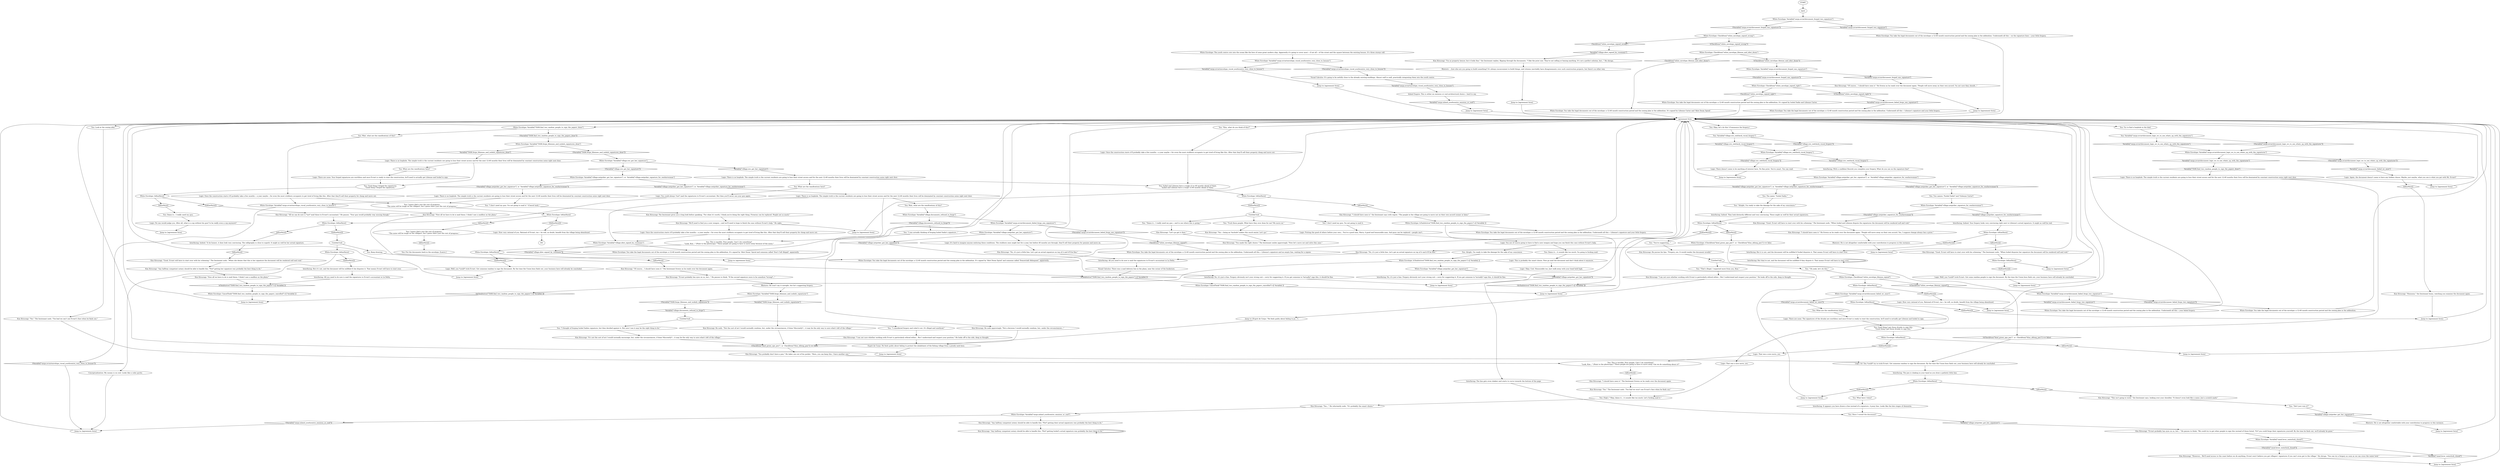 # INVENTORY / DOCUMENTS
# Interaction with the documents Evrart asks you to sign.
# ==================================================
digraph G {
	  0 [label="START"];
	  1 [label="input"];
	  2 [label="Rhetoric: He won't say it outright, but he's suggesting forgery."];
	  3 [label="Rhetoric: He is not altogether comfortable with your contribution to progress in this instance."];
	  4 [label="You: Try to find a loophole in the deal."];
	  5 [label="You: Variable[\"cargo.evrartdocument_logic_wc_to_see_whats_up_with_the_signatures\"]"];
	  6 [label="Variable[\"cargo.evrartdocument_logic_wc_to_see_whats_up_with_the_signatures\"]", shape=diamond];
	  7 [label="!(Variable[\"cargo.evrartdocument_logic_wc_to_see_whats_up_with_the_signatures\"])", shape=diamond];
	  8 [label="Kim Kitsuragi: \"I should have seen it,\" the lieutenant says with regret. \"The people in the village are going to move out on their own accord sooner or later.\""];
	  9 [label="You: What are the ramifications here?"];
	  10 [label="Jump to: [agreement form]"];
	  11 [label="Logic: You are of course going to have to find a new weapon and hope you can finish this case without Evrart's help."];
	  12 [label="You: Wait, what are the ramifications of this?"];
	  13 [label="Jump to: [agreement form]"];
	  14 [label="Jump to: [agreement form]"];
	  15 [label="White Envelope: Variable[\"village.ww_redcheck_viscal_forgery\"]"];
	  16 [label="Variable[\"village.ww_redcheck_viscal_forgery\"]", shape=diamond];
	  17 [label="!(Variable[\"village.ww_redcheck_viscal_forgery\"])", shape=diamond];
	  18 [label="White Envelope: IsKimHere()"];
	  19 [label="IsKimHere()", shape=diamond];
	  20 [label="!(IsKimHere())", shape=diamond];
	  21 [label="Kim Kitsuragi: \"Yes...\" He reluctantly nods. \"It's probably the smart choice.\""];
	  22 [label="Inland Empire: This is either an ominous or cool architectural choice -- hard to say."];
	  23 [label="You: This is terrible. Poor people. Can't I do something?\n\"Look, Kim...\" (Point to the photocopy.) \"These people are going to have to move away because of the noise.\""];
	  24 [label="Kim Kitsuragi: \"I am not sure whether working with Evrart is particularly ethical either... But I understand and respect your position.\" He looks off to the side, deep in thought."];
	  25 [label="Interfacing: All you need to do now is mail the signatures to Evrart's accountant in La Delta."];
	  26 [label="White Envelope: CheckItem(\"white_envelope_lilienne_and_idiot_doom\")"];
	  27 [label="CheckItem(\"white_envelope_lilienne_and_idiot_doom\")", shape=diamond];
	  28 [label="!(CheckItem(\"white_envelope_lilienne_and_idiot_doom\"))", shape=diamond];
	  29 [label="White Envelope: You take the legal documents out of the envelope: a 12-40 month construction period and the zoning plan in the addendum. Underneath all this -- Lilienne's signature and an empty line, waiting for a signee."];
	  30 [label="White Envelope: You take the legal documents out of the envelope: a 12-40 month construction period and the zoning plan in the addendum. Underneath all this -- your failed forgery."];
	  31 [label="Logic: Well, you *could* trick Evrart. Get someone random to sign the document. By the time the Union boss finds out, your business here will already be concluded."];
	  32 [label="Logic: There are none. The signatures of the drunks are worthless and once Evrart is ready to start the construction, he'll need to actually get Lilienne and Isobel to sign."];
	  33 [label="Kim Kitsuragi: \"I should have seen it.\" The lieutenant frowns as he reads over the document again."];
	  34 [label="You: \"Fuck these people. What have they ever done for me? We move on.\""];
	  35 [label="White Envelope: IsKimHere()"];
	  36 [label="IsKimHere()", shape=diamond];
	  37 [label="!(IsKimHere())", shape=diamond];
	  38 [label="Kim Kitsuragi: \"Of course... I should have seen it.\" The lieutenant frowns as he reads over the document again."];
	  39 [label="Logic: How very rational of you. Rational of Evrart, too -- he will, no doubt, benefit from the village being abandoned."];
	  40 [label="White Envelope: Variable[\"cargo.evrartdocument_forged_two_signature\"]"];
	  41 [label="Variable[\"cargo.evrartdocument_forged_two_signature\"]", shape=diamond];
	  42 [label="!(Variable[\"cargo.evrartdocument_forged_two_signature\"])", shape=diamond];
	  43 [label="You: The name: \"Isobel Sadie.\""];
	  44 [label="You: \"Kim, what do you think of this?\""];
	  45 [label="White Envelope: IsKimHere()"];
	  46 [label="IsKimHere()", shape=diamond];
	  47 [label="!(IsKimHere())", shape=diamond];
	  48 [label="Kim Kitsuragi: \"Hmmmm,\" the lieutenant hums, watching you examine the document again."];
	  49 [label="Logic: There is no loophole. The simple truth is the current residents are going to lose their street access and for the next 12-40 months their lives will be dominated by constant construction noise right next door."];
	  50 [label="Interfacing: It appears you have drawn a line instead of a signature. A puny line. Looks like the late stages of dementia."];
	  51 [label="White Envelope: CancelTask(\"TASK.find_two_random_people_to_sign_the_papers_cancelled\")--[[ Variable[ ]]"];
	  52 [label="Kim Kitsuragi: \"However... We'll need access to the coast before we do anything. Evrart won't believe you got villagers' signatures if you can't even get to the village.\" He shrugs. \"You can try a forgery as soon as we can cross the water lock.\""];
	  53 [label="Logic: There is no loophole. The simple truth is the current residents are going to lose their street access and for the next 12-40 months their lives will be dominated by constant construction noise right next door."];
	  54 [label="Logic: How very rational of you. Rational of Evrart, too -- he will, no doubt, benefit from the village being abandoned."];
	  55 [label="Logic: Or! You *could* try to trick Evrart. Get someone random to sign the document. By the time the Union boss finds out, your business here will already be concluded."];
	  56 [label="Jump to: [agreement form]"];
	  57 [label="You: Good thing I forged the signatures.\n\"Good thing I forged the signatures.\""];
	  58 [label="White Envelope: IsKimHere()"];
	  59 [label="IsKimHere()", shape=diamond];
	  60 [label="!(IsKimHere())", shape=diamond];
	  61 [label="You: \"Did I just ruin it?\""];
	  62 [label="Kim Kitsuragi: \"We'll need to find you a new weapon -- and we'll need to hope to finish the case without Evrart's help.\" He sighs."];
	  63 [label="Kim Kitsuragi: \"Good. Evrart will have to start over with his scheming.\" The lieutenant nods. \"When Isobel disputes her signature the document will be rendered null and void.\""];
	  64 [label="White Envelope: IsKimHere()"];
	  65 [label="IsKimHere()", shape=diamond];
	  66 [label="!(IsKimHere())", shape=diamond];
	  67 [label="Untitled hub"];
	  68 [label="Kim Kitsuragi: \"I am not sure whether working with Evrart is particularly ethical either... But I understand and respect your position.\" He looks off to the side, deep in thought."];
	  69 [label="Jump to: [agreement form]"];
	  70 [label="White Envelope: CheckItem(\"white_envelope_signed_wrong\")"];
	  71 [label="CheckItem(\"white_envelope_signed_wrong\")", shape=diamond];
	  72 [label="!(CheckItem(\"white_envelope_signed_wrong\"))", shape=diamond];
	  73 [label="White Envelope: IsKimHere()"];
	  74 [label="IsKimHere()", shape=diamond];
	  75 [label="!(IsKimHere())", shape=diamond];
	  76 [label="Kim Kitsuragi: \"Good. Evrart will have to start over with his scheming.\" The lieutenant nods. \"When she denies that this is her signature the document will be rendered null and void.\""];
	  77 [label="You: Have I ruined the document?"];
	  78 [label="White Envelope: Variable[\"village.netpicker_got_her_signature\"]  or  Variable[\"village.netpicker_signature_for_washerwoman\"]"];
	  79 [label="Variable[\"village.netpicker_got_her_signature\"]  or  Variable[\"village.netpicker_signature_for_washerwoman\"]", shape=diamond];
	  80 [label="!(Variable[\"village.netpicker_got_her_signature\"]  or  Variable[\"village.netpicker_signature_for_washerwoman\"])", shape=diamond];
	  81 [label="You: Two names: *Isobel Sadie* and *Lilienne Carter*."];
	  82 [label="Jump to: [agreement form]"];
	  83 [label="White Envelope: Variable[\"village.netpicker_got_her_signature\"]  or  Variable[\"village.netpicker_signature_for_washerwoman\"]"];
	  84 [label="Variable[\"village.netpicker_got_her_signature\"]  or  Variable[\"village.netpicker_signature_for_washerwoman\"]", shape=diamond];
	  85 [label="!(Variable[\"village.netpicker_got_her_signature\"]  or  Variable[\"village.netpicker_signature_for_washerwoman\"])", shape=diamond];
	  86 [label="White Envelope: Variable[\"TASK.forge_liliennes_and_isobels_signatures\"]"];
	  87 [label="Variable[\"TASK.forge_liliennes_and_isobels_signatures\"]", shape=diamond];
	  88 [label="!(Variable[\"TASK.forge_liliennes_and_isobels_signatures\"])", shape=diamond];
	  89 [label="Kim Kitsuragi: He nods approvingly. \"Not a decision I would normally condone, but, under the circumstances...\""];
	  90 [label="You: I guess that's just the cost of progress.\n\"The noise will be tough on the villagers, but I guess that's just the cost of progress.\""];
	  91 [label="You: Okay, let's do this! (Commence the forgery.)"];
	  92 [label="You: Variable[\"village.ww_redcheck_viscal_forgery\"]"];
	  93 [label="Variable[\"village.ww_redcheck_viscal_forgery\"]", shape=diamond];
	  94 [label="!(Variable[\"village.ww_redcheck_viscal_forgery\"])", shape=diamond];
	  95 [label="agreement form"];
	  96 [label="White Envelope: Variable[\"cargo.evrartdocument_logic_wc_to_see_whats_up_with_the_signatures\"]"];
	  97 [label="Variable[\"cargo.evrartdocument_logic_wc_to_see_whats_up_with_the_signatures\"]", shape=diamond];
	  98 [label="!(Variable[\"cargo.evrartdocument_logic_wc_to_see_whats_up_with_the_signatures\"])", shape=diamond];
	  99 [label="Jump to: [agreement form]"];
	  100 [label="White Envelope: Variable[\"TASK.forge_liliennes_and_isobels_signatures_done\"]"];
	  101 [label="Variable[\"TASK.forge_liliennes_and_isobels_signatures_done\"]", shape=diamond];
	  102 [label="!(Variable[\"TASK.forge_liliennes_and_isobels_signatures_done\"])", shape=diamond];
	  103 [label="Logic: There is no loophole. The simple truth is the current residents are going to lose their street access and for the next 12-40 months their lives will be dominated by constant construction noise right next door."];
	  104 [label="Logic: Putting the good of others before your own... You're a good man, Harry. A good and honourable man. And guns can be replaced -- people can't."];
	  105 [label="Jump to: [agreement form]"];
	  106 [label="Jump to: [agreement form]"];
	  107 [label="You: Alright, I'm ready to take the damage for the sake of my conscience."];
	  108 [label="White Envelope: Variable[\"cargo.evrartenvelope_viscal_youthcentre_very_close_to_houses\"]"];
	  109 [label="Variable[\"cargo.evrartenvelope_viscal_youthcentre_very_close_to_houses\"]", shape=diamond];
	  110 [label="!(Variable[\"cargo.evrartenvelope_viscal_youthcentre_very_close_to_houses\"])", shape=diamond];
	  111 [label="Jump to: [agreement form]"];
	  112 [label="White Envelope: Variable[\"cargo.evrartdocument_forged_one_signature\"]"];
	  113 [label="Variable[\"cargo.evrartdocument_forged_one_signature\"]", shape=diamond];
	  114 [label="!(Variable[\"cargo.evrartdocument_forged_one_signature\"])", shape=diamond];
	  115 [label="White Envelope: You take the legal documents out of the envelope: a 12-40 month construction period and the zoning plan in the addendum. It's signed by Lilienne Carter and 'Idiot Doom Spiral'."];
	  116 [label="Jump to: [agreement form]"];
	  117 [label="You: What are the ramifications here?"];
	  118 [label="Logic: There are none. Your forged signatures are worthless and once Evrart is ready to start the construction, he'll need to actually get Lilienne and Isobel to sign."];
	  119 [label="White Envelope: IsKimHere()"];
	  120 [label="IsKimHere()", shape=diamond];
	  121 [label="!(IsKimHere())", shape=diamond];
	  122 [label="Logic: No one would judge you. After all, what is a cop without his gun? Is he really even a cop anymore?"];
	  123 [label="Interfacing: But it's not, and the document will be nullified if she disputes it. That means Evrart will have to start over."];
	  124 [label="Interfacing: No, it's just a line. Forgery obviously isn't your strong suit -- sorry for suggesting it. If you get someone to *actually* sign this, it should be fine."];
	  125 [label="Rhetoric: ...how else are you going to build something? It's always inconvenient to build things, and citizens inevitably have disagreements over such construction projects, but there's no other way."];
	  126 [label="Logic: This is probably the smart choice. Now go mail the document and don't think about it anymore."];
	  127 [label="Jump to: [agreement form]"];
	  128 [label="White Envelope: Variable[\"village.netpicker_signature_for_washerwoman\"]"];
	  129 [label="Variable[\"village.netpicker_signature_for_washerwoman\"]", shape=diamond];
	  130 [label="!(Variable[\"village.netpicker_signature_for_washerwoman\"])", shape=diamond];
	  131 [label="You: \"I thought of forging Isobel Sadies signature, but then decided against it. But now I see it may be the right thing to do.\""];
	  132 [label="Untitled hub"];
	  133 [label="Esprit de Corps: He feels guilty about failing to protect the inhabitants of the fishing village from a greedy mob boss."];
	  134 [label="White Envelope: You take the legal documents out of the envelope: a 12-40 month construction period and the zoning plan in the addendum. It's signed by 'Idiot Doom Spiral' and someone called 'Domwtclall Abheqoeel', apparently."];
	  135 [label="You: What have I done?"];
	  136 [label="Kim Kitsuragi: \"Any halfway competent notary should be able to handle this. *Not* getting her signature was probably the best thing to do.\""];
	  137 [label="Jump to: [agreement form]"];
	  138 [label="Jump to: [agreement form]"];
	  139 [label="Visual Calculus: There was a mail delivery box in the plaza, near the corner of the bookstore."];
	  140 [label="Kim Kitsuragi: \"Now all we have to do is mail these. I think I saw a mailbox on the plaza.\""];
	  141 [label="White Envelope: CancelTask(\"TASK.find_two_random_people_to_sign_the_papers_cancelled\")--[[ Variable[ ]]"];
	  142 [label="White Envelope: You take the legal documents out of the envelope: a 12-40 month construction period and the zoning plan in the addendum."];
	  143 [label="Interfacing: With a confident flourish you complete your forgery. What do you see on the signature line?"];
	  144 [label="Jump to: [agreement form]"];
	  145 [label="Logic: Once the construction starts it'll probably take a few months -- a year maybe -- for even the most stubborn occupants to get tired of living like this. After that they'll sell their property for cheap and move out."];
	  146 [label="Logic: Well, you *could* trick Evrart. Get some random people to sign the document. By the time the Union boss finds out, your business here will already be concluded."];
	  147 [label="Kim Kitsuragi: \"Yes -- being an *asshole* makes this much easier. Let's go.\""];
	  148 [label="Interfacing: Indeed. Your forgery looks very convincing right next to Lilienne's actual signature. It might as well be real."];
	  149 [label="Kim Kitsuragi: He purses his lips. \"Forgery, yes. It would render the document invalid.\""];
	  150 [label="Kim Kitsuragi: \"You probably don't have a pen.\" He takes one out of his pocket. \"Here, you can keep this. I have another one.\""];
	  151 [label="You: \"Oh yeah, let's do this.\""];
	  152 [label="White Envelope: You take the legal documents out of the envelope: a 12-40 month construction period and the zoning plan in the addendum. It's signed by Isobel Sadie and Lilienne Carter."];
	  153 [label="White Envelope: Variable[\"cargo.evrartdocument_failed_forge_two_signature\"]"];
	  154 [label="Variable[\"cargo.evrartdocument_failed_forge_two_signature\"]", shape=diamond];
	  155 [label="!(Variable[\"cargo.evrartdocument_failed_forge_two_signature\"])", shape=diamond];
	  156 [label="Logic: There is no loophole. The simple truth is the current residents are going to lose their street access and for the next 12-40 months their lives will be dominated by constant construction noise right next door."];
	  157 [label="You: Good thing I got those drunks to sign this.\n\"Good thing I got those drunks to sign this.\""];
	  158 [label="Logic: That was a nice move, yes."];
	  159 [label="You: Isobel and Lilienne have a rough 12 to 40 months ahead of them.\n\"Isobel and Lilienne have a rough 12-40 months ahead of them.\""];
	  160 [label="Jump to: [agreement form]"];
	  161 [label="Interfacing: But it is not, and the document will be nullified if Isobel disputes it. That means Evrart will have to start over."];
	  162 [label="Kim Kitsuragi: \"Evrart probably has eyes on us, but...\" He pauses to think. \"If the second signature were to be somehow *wrong*...\""];
	  163 [label="You: \"That's illegal. I expected more from you, Kim.\""];
	  164 [label="White Envelope: IsKimHere()"];
	  165 [label="IsKimHere()", shape=diamond];
	  166 [label="!(IsKimHere())", shape=diamond];
	  167 [label="White Envelope: You take the legal documents out of the envelope: a 12-40 month construction period and the zoning plan in the addendum. Underneath all this -- on the signature lines -- your little forgery."];
	  168 [label="White Envelope: You take the legal documents out of the envelope: a 12-40 month construction period and the zoning plan in the addendum. Underneath all this -- Lilienne's signature and your little forgery."];
	  169 [label="Visual Calculus: It's going to be awfully close to the already existing buildings. Almost wall to wall, practically integrating them into the youth centre."];
	  170 [label="Logic: Again, the document doesn't seem to have any hidden clause. Maybe, just maybe, what you see is what you get with Mr. Evrart?"];
	  171 [label="White Envelope: Variable[\"village.ww_got_her_signature\"]"];
	  172 [label="Variable[\"village.ww_got_her_signature\"]", shape=diamond];
	  173 [label="!(Variable[\"village.ww_got_her_signature\"])", shape=diamond];
	  174 [label="Logic: There is no loophole. The simple truth is the current residents are going to lose their street access and for the next 12-40 months their lives will be dominated by constant construction noise right next door."];
	  175 [label="Untitled hub"];
	  176 [label="Kim Kitsuragi: The lieutenant gives you a long look before speaking. \"For what it's worth, I think you're doing the right thing. Firearms can be replaced. People not so much.\""];
	  177 [label="Kim Kitsuragi: \"Let's go get it then.\""];
	  178 [label="Kim Kitsuragi: \"This isn't going to work,\" the lieutenant says, looking over your shoulder. \"It doesn't even look like a name. Just a scratch mark.\""];
	  179 [label="You: Damn it... it sounds like too much. I'm going to fucking mail."];
	  180 [label="Jump to: [Esprit de Corps: \"He feels guilty about failing to pr...\"]"];
	  181 [label="White Envelope: Variable[\"canal.lever_waterlock_closed\"]"];
	  182 [label="Variable[\"canal.lever_waterlock_closed\"]", shape=diamond];
	  183 [label="!(Variable[\"canal.lever_waterlock_closed\"])", shape=diamond];
	  184 [label="White Envelope: IsKimHere()"];
	  185 [label="IsKimHere()", shape=diamond];
	  186 [label="!(IsKimHere())", shape=diamond];
	  187 [label="You: \"I considered forgery and ruled it out. It's illegal and unethical.\""];
	  188 [label="White Envelope: CheckItem(\"white_envelope_signed_right\")"];
	  189 [label="CheckItem(\"white_envelope_signed_right\")", shape=diamond];
	  190 [label="!(CheckItem(\"white_envelope_signed_right\"))", shape=diamond];
	  191 [label="You: Look at the zoning plan."];
	  192 [label="White Envelope: The youth centre cuts into the ocean like the bow of some great modern ship. Apparently it's going to cover most -- if not all -- of the street and the square between the existing houses. It's three storeys tall."];
	  193 [label="Kim Kitsuragi: \"Yes.\" The lieutenant nods. \"Too bad we can't see Evrart's face when he finds out.\""];
	  194 [label="Jump to: [agreement form]"];
	  195 [label="You: This is terrible. Poor people. Can't I do something?\n\"Look, Kim...\" (Point to the photocopy.) \"These people are going to have to move away. Can we do something about it?\""];
	  196 [label="White Envelope: Variable[\"cargo.evrartenvelope_viscal_youthcentre_very_close_to_houses\"]"];
	  197 [label="Variable[\"cargo.evrartenvelope_viscal_youthcentre_very_close_to_houses\"]", shape=diamond];
	  198 [label="!(Variable[\"cargo.evrartenvelope_viscal_youthcentre_very_close_to_houses\"])", shape=diamond];
	  199 [label="Kim Kitsuragi: \"Now all we have to do is mail these. I think I saw a mailbox on the plaza.\""];
	  200 [label="Kim Kitsuragi: \"Any halfway competent notary should be able to handle this. *Not* getting Isobel's actual signature was probably the best thing to do.\""];
	  201 [label="White Envelope: IsKimHere()"];
	  202 [label="IsKimHere()", shape=diamond];
	  203 [label="!(IsKimHere())", shape=diamond];
	  204 [label="Jump to: [agreement form]"];
	  205 [label="Kim Kitsuragi: \"You made the right choice.\" The lieutenant smiles approvingly. \"Now let's move out and solve this case.\""];
	  206 [label="Interfacing: Indeed. They look distinctly different and very convincing. These might as well be their actual signatures."];
	  207 [label="Kim Kitsuragi: \"Good. Evrart will have to start over with his scheming.\" The lieutenant nods. \"When Isobel and Lilienne dispute the signatures the document will be rendered null and void.\""];
	  208 [label="White Envelope: (CheckItem(\"kind_green_ape_pen\")  or  CheckItem(\"blue_oblong_pen\")) == false"];
	  209 [label="(CheckItem(\"kind_green_ape_pen\")  or  CheckItem(\"blue_oblong_pen\")) == false", shape=diamond];
	  210 [label="!((CheckItem(\"kind_green_ape_pen\")  or  CheckItem(\"blue_oblong_pen\")) == false)", shape=diamond];
	  211 [label="Kim Kitsuragi: \"No, it's just a little line. Let's get an actual signature on top of it and it'll be fine.\""];
	  212 [label="Rhetoric: He is not altogether comfortable with your contribution to progress in this instance."];
	  213 [label="Jump to: [agreement form]"];
	  214 [label="Interfacing: The pen is shaking in your hand as you draw a pathetic little line."];
	  215 [label="Logic: There doesn't seem to be anything of interest here. No fine print. You're smart. You can read."];
	  216 [label="You: What are the ramifications here?"];
	  217 [label="Jump to: [agreement form]"];
	  218 [label="You: (Sigh.) \"Okay, damn it... it sounds like too much. Let's fucking mail it.\""];
	  219 [label="Logic: Once the construction starts it'll probably take a few months -- a year maybe -- for even the most stubborn occupants to get tired of living like this. After that they'll sell their property for cheap and move out."];
	  220 [label="White Envelope: Variable[\"village.documents_refused_to_forge\"]"];
	  221 [label="Variable[\"village.documents_refused_to_forge\"]", shape=diamond];
	  222 [label="!(Variable[\"village.documents_refused_to_forge\"])", shape=diamond];
	  223 [label="White Envelope: Variable[\"cargo.evrartdocument_failed_forge_one_signature\"]"];
	  224 [label="Variable[\"cargo.evrartdocument_failed_forge_one_signature\"]", shape=diamond];
	  225 [label="!(Variable[\"cargo.evrartdocument_failed_forge_one_signature\"])", shape=diamond];
	  226 [label="White Envelope: Variable[\"village.netpicker_got_her_signature\"]"];
	  227 [label="Variable[\"village.netpicker_got_her_signature\"]", shape=diamond];
	  228 [label="!(Variable[\"village.netpicker_got_her_signature\"])", shape=diamond];
	  229 [label="Logic: It's hard to imagine anyone enduring these conditions. The stubborn ones might last for a year, but before 40 months are through, they'll sell their property for pennies and move on."];
	  230 [label="Untitled hub"];
	  231 [label="Interfacing: Indeed. To be honest, it does look very convincing. The calligraphy is close to superb. It might as well be her actual signature."];
	  232 [label="You: \"Alright, I'm ready to take the damage for the sake of my conscience.\""];
	  233 [label="Jump to: [agreement form]"];
	  234 [label="White Envelope: Variable[\"cargo.inland_youthcentre_omnious_or_cool\"]"];
	  235 [label="Variable[\"cargo.inland_youthcentre_omnious_or_cool\"]", shape=diamond];
	  236 [label="!(Variable[\"cargo.inland_youthcentre_omnious_or_cool\"])", shape=diamond];
	  237 [label="Kim Kitsuragi: \"Any halfway competent notary should be able to handle this. *Not* getting their actual signatures was probably the best thing to do.\""];
	  238 [label="Kim Kitsuragi: \"I should have seen it.\" He frowns as he reads over the document again. \"People will move away on their own accord. Yes, I suppose change always has a price.\""];
	  239 [label="You: I guess that's just the cost of progress.\n\"The noise will be tough on the villagers, but I guess that's just the cost of progress.\""];
	  240 [label="White Envelope: Variable[\"village.idiot_signed_by_rosemary\"]"];
	  241 [label="Variable[\"village.idiot_signed_by_rosemary\"]", shape=diamond];
	  242 [label="!(Variable[\"village.idiot_signed_by_rosemary\"])", shape=diamond];
	  243 [label="White Envelope: You take the legal documents out of the envelope: a 12-40 month construction period and the zoning plan in the addendum. It's signed by 'Idiot Doom' Spiral and someone called 'Don't Call Abigail', apparently."];
	  244 [label="Kim Kitsuragi: \"I'm no property lawyer, but it looks fine,\" the lieutenant replies, flipping through the documents. \"I like the print size. They're not selling or leasing anything. It's not a perfect solution, but...\" He shrugs."];
	  245 [label="Logic: Once the construction starts it'll probably take a few months -- a year maybe -- for even the most stubborn occupants to get tired of living like this. After that they'll sell their property cheap and move out."];
	  246 [label="Logic: You could always *not* mail the signatures to Evrart's accountant. But then you'll never see your gun again."];
	  247 [label="Kim Kitsuragi: \"No, it's just a little line. Let's get an actual signature on top of it and it'll be fine.\""];
	  248 [label="Interfacing: The line gets even shakier and starts to curve towards the bottom of the page."];
	  249 [label="Jump to: [agreement form]"];
	  250 [label="Interfacing: All you need to do now is mail the signatures to Evrart's accountant in La Delta."];
	  251 [label="Interfacing: But they're not, and the document will be nullified if they dispute it. That means Evrart will have to start over."];
	  252 [label="You: \"You're suggesting...\""];
	  253 [label="You: \"I was actually thinking of forging Isobel Sadie's signature...\""];
	  254 [label="Kim Kitsuragi: He nods. \"Not the sort of act I would normally condone, but, under the circumstances, if done *discreetly*... it may be the only way to save what's left of the village.\""];
	  255 [label="Kim Kitsuragi: \"It's not the sort of act I would normally encourage, but, under the circumstances, if done *discreetly*... it may be the only way to save what's left of the village.\""];
	  256 [label="White Envelope: CheckItem(\"white_envelope_lilienne_signed\")"];
	  257 [label="CheckItem(\"white_envelope_lilienne_signed\")", shape=diamond];
	  258 [label="!(CheckItem(\"white_envelope_lilienne_signed\"))", shape=diamond];
	  259 [label="White Envelope: IsKimHere()"];
	  260 [label="IsKimHere()", shape=diamond];
	  261 [label="!(IsKimHere())", shape=diamond];
	  262 [label="White Envelope: Variable[\"cargo.evrartdocument_failed_wc_once\"]"];
	  263 [label="Variable[\"cargo.evrartdocument_failed_wc_once\"]", shape=diamond];
	  264 [label="!(Variable[\"cargo.evrartdocument_failed_wc_once\"])", shape=diamond];
	  265 [label="White Envelope: IsKimHere()"];
	  266 [label="IsKimHere()", shape=diamond];
	  267 [label="!(IsKimHere())", shape=diamond];
	  268 [label="Logic: That was a nice move, yes."];
	  269 [label="Kim Kitsuragi: \"All we can do now is *not* mail these to Evrart's accountant.\" He pauses. \"Your gun would probably stay missing though.\""];
	  270 [label="White Envelope: IsTaskActive(\"TASK.find_two_random_people_to_sign_the_papers\")--[[ Variable[ ]]"];
	  271 [label="IsTaskActive(\"TASK.find_two_random_people_to_sign_the_papers\")--[[ Variable[ ]]", shape=diamond];
	  272 [label="!(IsTaskActive(\"TASK.find_two_random_people_to_sign_the_papers\")--[[ Variable[ ]])", shape=diamond];
	  273 [label="White Envelope: You take the legal documents out of the envelope: a 12-40 month construction period and the zoning plan in the addendum. Underneath all this -- Lilienne's signature and your little forgery."];
	  274 [label="Kim Kitsuragi: \"Of course... I should have seen it.\" He frowns as he reads over the document again. \"People will move away on their own accord. I'm not sure they should...\""];
	  275 [label="You: Put the documents back in the envelope. [Leave.]"];
	  276 [label="White Envelope: Variable[\"TASK.find_two_random_people_to_sign_the_papers_done\"]"];
	  277 [label="Variable[\"TASK.find_two_random_people_to_sign_the_papers_done\"]", shape=diamond];
	  278 [label="!(Variable[\"TASK.find_two_random_people_to_sign_the_papers_done\"])", shape=diamond];
	  279 [label="You: Wait, what are the ramifications of this?"];
	  280 [label="You: \"I don't need my gun. I'm not going to mail it.\" (Cancel task.)"];
	  281 [label="You: \"Damn it... I really need my gun -- and to see where this is going.\""];
	  282 [label="You: I don't need my gun. I'm not going to mail it."];
	  283 [label="White Envelope: IsKimHere()"];
	  284 [label="IsKimHere()", shape=diamond];
	  285 [label="!(IsKimHere())", shape=diamond];
	  286 [label="Conceptualization: My money is on cool. Looks like a cubic pyrite."];
	  287 [label="Jump to: [agreement form]"];
	  288 [label="Logic: Okay. Cool. Honourable too. Just walk away with your head held high."];
	  289 [label="White Envelope: IsTaskActive(\"TASK.find_two_random_people_to_sign_the_papers\")--[[ Variable[ ]]"];
	  290 [label="IsTaskActive(\"TASK.find_two_random_people_to_sign_the_papers\")--[[ Variable[ ]]", shape=diamond];
	  291 [label="!(IsTaskActive(\"TASK.find_two_random_people_to_sign_the_papers\")--[[ Variable[ ]])", shape=diamond];
	  292 [label="White Envelope: Variable[\"village.netpicker_got_her_signature\"]"];
	  293 [label="Variable[\"village.netpicker_got_her_signature\"]", shape=diamond];
	  294 [label="!(Variable[\"village.netpicker_got_her_signature\"])", shape=diamond];
	  295 [label="Interfacing: No, it's just a line. Forgery obviously isn't your strong suit -- sorry for suggesting it. If you get someone to *actually* sign this, it should be fine."];
	  296 [label="Kim Kitsuragi: \"Evrart probably has eyes on us, but...\" He pauses to think. \"We could try to get other people to sign this instead of those listed. *Or* you could forge their signatures yourself. By the time he finds out, we'll already be gone.\""];
	  297 [label="Kim Kitsuragi: \"Yes.\" The lieutenant nods. \"Too bad we won't see Evrart's face when he finds out.\""];
	  298 [label="You: Damn it... I really need my gun."];
	  299 [label="You: Keep drawing."];
	  300 [label="Jump to: [agreement form]"];
	  0 -> 1
	  1 -> 40
	  2 -> 86
	  3 -> 127
	  4 -> 5
	  5 -> 6
	  5 -> 7
	  6 -> 96
	  7 -> 96
	  8 -> 270
	  9 -> 246
	  10 -> 95
	  11 -> 107
	  11 -> 179
	  12 -> 220
	  13 -> 95
	  14 -> 95
	  15 -> 16
	  15 -> 17
	  16 -> 143
	  17 -> 215
	  18 -> 19
	  18 -> 20
	  19 -> 8
	  20 -> 230
	  21 -> 234
	  22 -> 235
	  23 -> 64
	  24 -> 180
	  25 -> 290
	  26 -> 27
	  26 -> 28
	  27 -> 115
	  28 -> 112
	  29 -> 95
	  30 -> 95
	  31 -> 13
	  32 -> 157
	  33 -> 297
	  34 -> 147
	  35 -> 36
	  35 -> 37
	  36 -> 208
	  37 -> 252
	  38 -> 162
	  39 -> 160
	  40 -> 41
	  40 -> 42
	  41 -> 167
	  42 -> 70
	  43 -> 232
	  44 -> 245
	  45 -> 46
	  45 -> 47
	  46 -> 194
	  47 -> 158
	  48 -> 144
	  49 -> 280
	  49 -> 90
	  49 -> 196
	  50 -> 77
	  51 -> 138
	  52 -> 82
	  53 -> 240
	  53 -> 12
	  53 -> 23
	  54 -> 301
	  55 -> 214
	  56 -> 95
	  57 -> 73
	  58 -> 59
	  58 -> 60
	  59 -> 178
	  60 -> 300
	  60 -> 135
	  61 -> 293
	  62 -> 233
	  62 -> 219
	  63 -> 201
	  64 -> 65
	  64 -> 66
	  65 -> 38
	  66 -> 31
	  67 -> 131
	  67 -> 187
	  68 -> 133
	  69 -> 95
	  70 -> 72
	  70 -> 71
	  71 -> 241
	  72 -> 26
	  73 -> 74
	  73 -> 75
	  74 -> 298
	  75 -> 269
	  76 -> 136
	  77 -> 227
	  78 -> 80
	  78 -> 79
	  79 -> 43
	  80 -> 81
	  81 -> 128
	  82 -> 95
	  83 -> 84
	  83 -> 85
	  84 -> 53
	  85 -> 49
	  86 -> 88
	  86 -> 87
	  87 -> 254
	  88 -> 221
	  89 -> 209
	  90 -> 164
	  91 -> 92
	  92 -> 93
	  92 -> 94
	  93 -> 15
	  94 -> 15
	  95 -> 4
	  95 -> 44
	  95 -> 276
	  95 -> 91
	  95 -> 191
	  96 -> 97
	  96 -> 98
	  97 -> 277
	  98 -> 263
	  99 -> 95
	  100 -> 101
	  100 -> 102
	  101 -> 174
	  102 -> 171
	  103 -> 9
	  103 -> 159
	  104 -> 11
	  105 -> 95
	  106 -> 95
	  107 -> 289
	  108 -> 109
	  108 -> 110
	  109 -> 111
	  110 -> 169
	  111 -> 95
	  112 -> 113
	  112 -> 114
	  113 -> 274
	  114 -> 188
	  115 -> 95
	  116 -> 95
	  117 -> 118
	  118 -> 57
	  119 -> 120
	  119 -> 121
	  120 -> 231
	  121 -> 175
	  122 -> 10
	  123 -> 25
	  124 -> 105
	  125 -> 116
	  126 -> 288
	  127 -> 95
	  128 -> 129
	  128 -> 130
	  129 -> 148
	  130 -> 207
	  131 -> 255
	  132 -> 163
	  132 -> 151
	  133 -> 137
	  134 -> 95
	  135 -> 50
	  136 -> 140
	  137 -> 95
	  138 -> 95
	  139 -> 271
	  140 -> 290
	  141 -> 69
	  142 -> 95
	  143 -> 78
	  144 -> 95
	  145 -> 90
	  145 -> 196
	  146 -> 56
	  147 -> 205
	  148 -> 184
	  149 -> 132
	  150 -> 55
	  151 -> 256
	  152 -> 95
	  153 -> 154
	  153 -> 155
	  154 -> 30
	  155 -> 142
	  156 -> 217
	  156 -> 157
	  157 -> 45
	  158 -> 195
	  159 -> 18
	  160 -> 95
	  161 -> 251
	  162 -> 2
	  163 -> 24
	  164 -> 165
	  164 -> 166
	  165 -> 239
	  166 -> 54
	  167 -> 95
	  168 -> 95
	  169 -> 197
	  170 -> 266
	  171 -> 172
	  171 -> 173
	  172 -> 103
	  173 -> 83
	  174 -> 57
	  174 -> 117
	  175 -> 283
	  175 -> 299
	  176 -> 62
	  177 -> 205
	  178 -> 61
	  179 -> 126
	  180 -> 133
	  181 -> 182
	  181 -> 183
	  182 -> 82
	  183 -> 52
	  184 -> 185
	  184 -> 186
	  185 -> 63
	  186 -> 161
	  187 -> 68
	  188 -> 189
	  188 -> 190
	  189 -> 152
	  190 -> 224
	  191 -> 193
	  192 -> 108
	  193 -> 195
	  194 -> 95
	  195 -> 202
	  196 -> 198
	  196 -> 199
	  197 -> 22
	  198 -> 106
	  199 -> 271
	  200 -> 200
	  201 -> 203
	  201 -> 204
	  202 -> 33
	  203 -> 146
	  204 -> 95
	  206 -> 35
	  207 -> 238
	  208 -> 210
	  208 -> 211
	  209 -> 150
	  210 -> 55
	  211 -> 250
	  212 -> 14
	  213 -> 95
	  214 -> 58
	  215 -> 99
	  216 -> 32
	  217 -> 95
	  218 -> 21
	  219 -> 240
	  219 -> 23
	  220 -> 222
	  220 -> 223
	  221 -> 67
	  222 -> 253
	  223 -> 225
	  223 -> 226
	  224 -> 168
	  225 -> 257
	  226 -> 228
	  226 -> 229
	  227 -> 296
	  228 -> 124
	  229 -> 247
	  230 -> 281
	  230 -> 282
	  230 -> 34
	  231 -> 284
	  232 -> 206
	  233 -> 95
	  234 -> 236
	  234 -> 237
	  235 -> 287
	  236 -> 106
	  237 -> 200
	  238 -> 3
	  239 -> 260
	  240 -> 242
	  240 -> 243
	  241 -> 244
	  242 -> 134
	  243 -> 95
	  244 -> 125
	  245 -> 159
	  246 -> 119
	  247 -> 250
	  248 -> 77
	  249 -> 95
	  250 -> 139
	  251 -> 251
	  252 -> 149
	  253 -> 89
	  254 -> 209
	  255 -> 209
	  256 -> 258
	  256 -> 259
	  257 -> 29
	  258 -> 153
	  259 -> 261
	  259 -> 262
	  260 -> 275
	  261 -> 39
	  262 -> 264
	  262 -> 265
	  263 -> 170
	  264 -> 216
	  265 -> 267
	  265 -> 268
	  266 -> 48
	  267 -> 144
	  268 -> 218
	  269 -> 119
	  270 -> 272
	  270 -> 273
	  271 -> 51
	  272 -> 138
	  273 -> 95
	  274 -> 213
	  276 -> 278
	  276 -> 279
	  277 -> 156
	  278 -> 100
	  279 -> 145
	  280 -> 176
	  281 -> 177
	  282 -> 104
	  283 -> 285
	  283 -> 286
	  284 -> 76
	  285 -> 123
	  286 -> 106
	  287 -> 95
	  289 -> 291
	  289 -> 292
	  290 -> 141
	  291 -> 69
	  292 -> 294
	  292 -> 295
	  293 -> 212
	  294 -> 248
	  295 -> 105
	  296 -> 181
	  297 -> 218
	  298 -> 122
	  299 -> 249
	  300 -> 95
}

